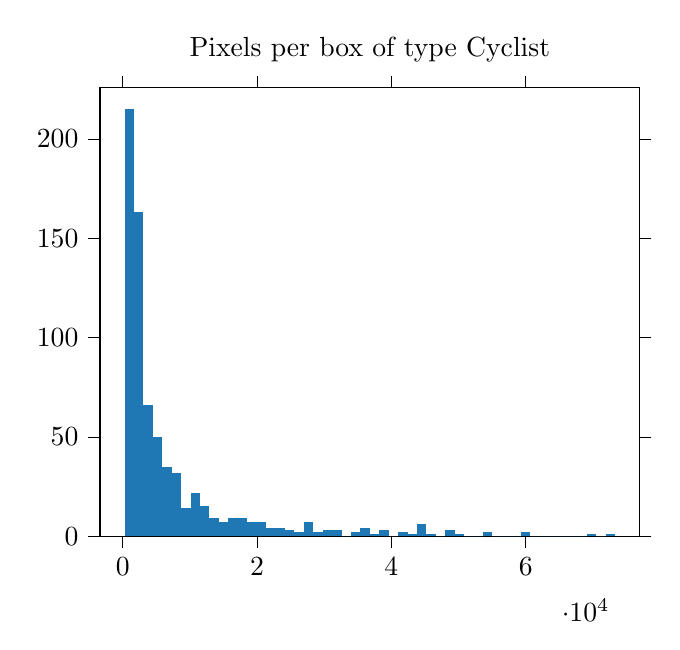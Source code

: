 % This file was created by tikzplotlib v0.8.5.
\begin{tikzpicture}

\definecolor{color0}{rgb}{0.122,0.467,0.706}

\begin{axis}[
tick align=outside,
tick pos=both,
title={Pixels per box of type Cyclist},
x grid style={white!69.02!black},
xmin=-3382.994, xmax=76959.641,
xtick style={color=black},
y grid style={white!69.02!black},
ymin=0, ymax=225.75,
ytick style={color=black}
]
\draw[fill=color0,draw opacity=0] (axis cs:268.944,0) rectangle (axis cs:1673.535,215);
\draw[fill=color0,draw opacity=0] (axis cs:1673.535,0) rectangle (axis cs:3078.127,163);
\draw[fill=color0,draw opacity=0] (axis cs:3078.127,0) rectangle (axis cs:4482.718,66);
\draw[fill=color0,draw opacity=0] (axis cs:4482.718,0) rectangle (axis cs:5887.31,50);
\draw[fill=color0,draw opacity=0] (axis cs:5887.31,0) rectangle (axis cs:7291.901,35);
\draw[fill=color0,draw opacity=0] (axis cs:7291.901,0) rectangle (axis cs:8696.493,32);
\draw[fill=color0,draw opacity=0] (axis cs:8696.493,0) rectangle (axis cs:10101.084,14);
\draw[fill=color0,draw opacity=0] (axis cs:10101.084,0) rectangle (axis cs:11505.676,22);
\draw[fill=color0,draw opacity=0] (axis cs:11505.676,0) rectangle (axis cs:12910.267,15);
\draw[fill=color0,draw opacity=0] (axis cs:12910.267,0) rectangle (axis cs:14314.859,9);
\draw[fill=color0,draw opacity=0] (axis cs:14314.859,0) rectangle (axis cs:15719.45,7);
\draw[fill=color0,draw opacity=0] (axis cs:15719.45,0) rectangle (axis cs:17124.042,9);
\draw[fill=color0,draw opacity=0] (axis cs:17124.042,0) rectangle (axis cs:18528.633,9);
\draw[fill=color0,draw opacity=0] (axis cs:18528.633,0) rectangle (axis cs:19933.225,7);
\draw[fill=color0,draw opacity=0] (axis cs:19933.225,0) rectangle (axis cs:21337.816,7);
\draw[fill=color0,draw opacity=0] (axis cs:21337.816,0) rectangle (axis cs:22742.408,4);
\draw[fill=color0,draw opacity=0] (axis cs:22742.408,0) rectangle (axis cs:24146.999,4);
\draw[fill=color0,draw opacity=0] (axis cs:24146.999,0) rectangle (axis cs:25551.591,3);
\draw[fill=color0,draw opacity=0] (axis cs:25551.591,0) rectangle (axis cs:26956.182,2);
\draw[fill=color0,draw opacity=0] (axis cs:26956.182,0) rectangle (axis cs:28360.774,7);
\draw[fill=color0,draw opacity=0] (axis cs:28360.774,0) rectangle (axis cs:29765.366,2);
\draw[fill=color0,draw opacity=0] (axis cs:29765.366,0) rectangle (axis cs:31169.957,3);
\draw[fill=color0,draw opacity=0] (axis cs:31169.957,0) rectangle (axis cs:32574.549,3);
\draw[fill=color0,draw opacity=0] (axis cs:32574.549,0) rectangle (axis cs:33979.14,0);
\draw[fill=color0,draw opacity=0] (axis cs:33979.14,0) rectangle (axis cs:35383.732,2);
\draw[fill=color0,draw opacity=0] (axis cs:35383.732,0) rectangle (axis cs:36788.323,4);
\draw[fill=color0,draw opacity=0] (axis cs:36788.323,0) rectangle (axis cs:38192.915,1);
\draw[fill=color0,draw opacity=0] (axis cs:38192.915,0) rectangle (axis cs:39597.506,3);
\draw[fill=color0,draw opacity=0] (axis cs:39597.506,0) rectangle (axis cs:41002.098,0);
\draw[fill=color0,draw opacity=0] (axis cs:41002.098,0) rectangle (axis cs:42406.689,2);
\draw[fill=color0,draw opacity=0] (axis cs:42406.689,0) rectangle (axis cs:43811.281,1);
\draw[fill=color0,draw opacity=0] (axis cs:43811.281,0) rectangle (axis cs:45215.872,6);
\draw[fill=color0,draw opacity=0] (axis cs:45215.872,0) rectangle (axis cs:46620.464,1);
\draw[fill=color0,draw opacity=0] (axis cs:46620.464,0) rectangle (axis cs:48025.055,0);
\draw[fill=color0,draw opacity=0] (axis cs:48025.055,0) rectangle (axis cs:49429.647,3);
\draw[fill=color0,draw opacity=0] (axis cs:49429.647,0) rectangle (axis cs:50834.238,1);
\draw[fill=color0,draw opacity=0] (axis cs:50834.238,0) rectangle (axis cs:52238.83,0);
\draw[fill=color0,draw opacity=0] (axis cs:52238.83,0) rectangle (axis cs:53643.421,0);
\draw[fill=color0,draw opacity=0] (axis cs:53643.421,0) rectangle (axis cs:55048.013,2);
\draw[fill=color0,draw opacity=0] (axis cs:55048.013,0) rectangle (axis cs:56452.604,0);
\draw[fill=color0,draw opacity=0] (axis cs:56452.604,0) rectangle (axis cs:57857.196,0);
\draw[fill=color0,draw opacity=0] (axis cs:57857.196,0) rectangle (axis cs:59261.787,0);
\draw[fill=color0,draw opacity=0] (axis cs:59261.787,0) rectangle (axis cs:60666.379,2);
\draw[fill=color0,draw opacity=0] (axis cs:60666.379,0) rectangle (axis cs:62070.97,0);
\draw[fill=color0,draw opacity=0] (axis cs:62070.97,0) rectangle (axis cs:63475.562,0);
\draw[fill=color0,draw opacity=0] (axis cs:63475.562,0) rectangle (axis cs:64880.153,0);
\draw[fill=color0,draw opacity=0] (axis cs:64880.153,0) rectangle (axis cs:66284.745,0);
\draw[fill=color0,draw opacity=0] (axis cs:66284.745,0) rectangle (axis cs:67689.337,0);
\draw[fill=color0,draw opacity=0] (axis cs:67689.337,0) rectangle (axis cs:69093.928,0);
\draw[fill=color0,draw opacity=0] (axis cs:69093.928,0) rectangle (axis cs:70498.52,1);
\draw[fill=color0,draw opacity=0] (axis cs:70498.52,0) rectangle (axis cs:71903.111,0);
\draw[fill=color0,draw opacity=0] (axis cs:71903.111,0) rectangle (axis cs:73307.703,1);
\end{axis}

\end{tikzpicture}
